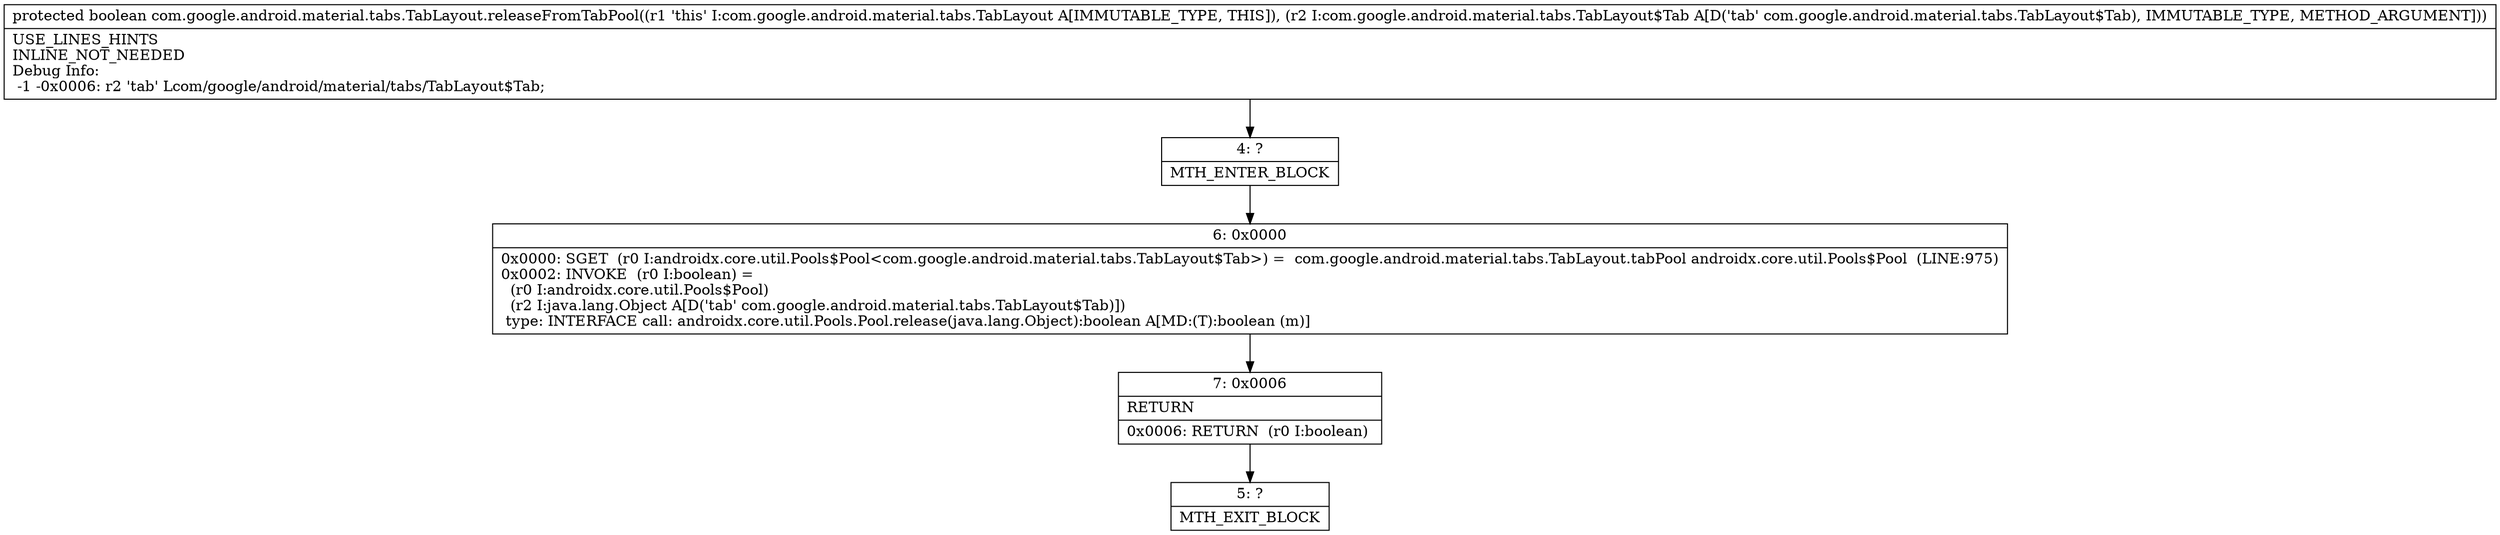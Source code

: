 digraph "CFG forcom.google.android.material.tabs.TabLayout.releaseFromTabPool(Lcom\/google\/android\/material\/tabs\/TabLayout$Tab;)Z" {
Node_4 [shape=record,label="{4\:\ ?|MTH_ENTER_BLOCK\l}"];
Node_6 [shape=record,label="{6\:\ 0x0000|0x0000: SGET  (r0 I:androidx.core.util.Pools$Pool\<com.google.android.material.tabs.TabLayout$Tab\>) =  com.google.android.material.tabs.TabLayout.tabPool androidx.core.util.Pools$Pool  (LINE:975)\l0x0002: INVOKE  (r0 I:boolean) = \l  (r0 I:androidx.core.util.Pools$Pool)\l  (r2 I:java.lang.Object A[D('tab' com.google.android.material.tabs.TabLayout$Tab)])\l type: INTERFACE call: androidx.core.util.Pools.Pool.release(java.lang.Object):boolean A[MD:(T):boolean (m)]\l}"];
Node_7 [shape=record,label="{7\:\ 0x0006|RETURN\l|0x0006: RETURN  (r0 I:boolean) \l}"];
Node_5 [shape=record,label="{5\:\ ?|MTH_EXIT_BLOCK\l}"];
MethodNode[shape=record,label="{protected boolean com.google.android.material.tabs.TabLayout.releaseFromTabPool((r1 'this' I:com.google.android.material.tabs.TabLayout A[IMMUTABLE_TYPE, THIS]), (r2 I:com.google.android.material.tabs.TabLayout$Tab A[D('tab' com.google.android.material.tabs.TabLayout$Tab), IMMUTABLE_TYPE, METHOD_ARGUMENT]))  | USE_LINES_HINTS\lINLINE_NOT_NEEDED\lDebug Info:\l  \-1 \-0x0006: r2 'tab' Lcom\/google\/android\/material\/tabs\/TabLayout$Tab;\l}"];
MethodNode -> Node_4;Node_4 -> Node_6;
Node_6 -> Node_7;
Node_7 -> Node_5;
}

